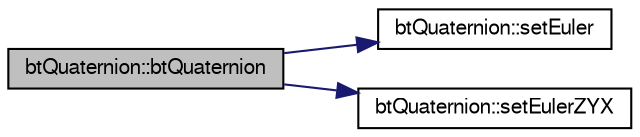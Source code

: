 digraph G
{
  bgcolor="transparent";
  edge [fontname="FreeSans",fontsize=10,labelfontname="FreeSans",labelfontsize=10];
  node [fontname="FreeSans",fontsize=10,shape=record];
  rankdir=LR;
  Node1 [label="btQuaternion::btQuaternion",height=0.2,width=0.4,color="black", fillcolor="grey75", style="filled" fontcolor="black"];
  Node1 -> Node2 [color="midnightblue",fontsize=10,style="solid"];
  Node2 [label="btQuaternion::setEuler",height=0.2,width=0.4,color="black",URL="$classbt_quaternion.html#ed0a6469d6c6c1e379f1143ad62b3439",tooltip="Set the quaternion using Euler angles."];
  Node1 -> Node3 [color="midnightblue",fontsize=10,style="solid"];
  Node3 [label="btQuaternion::setEulerZYX",height=0.2,width=0.4,color="black",URL="$classbt_quaternion.html#df15384cff65f630b0537f1b8aeee622",tooltip="Set the quaternion using euler angles."];
}
